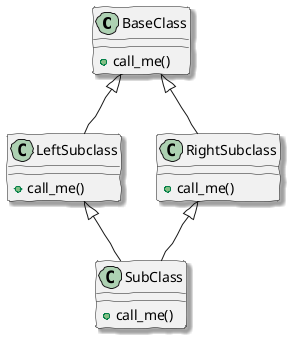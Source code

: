 @startuml diamond_inheritance
'figure 1: diamond diagram'
skinparam Monochrome false
skinparam Handwritten true
skinparam Shadowing true
' hide class circle
' skinparam ClassAttributeFontSize 10

class BaseClass{
    + call_me()
}

class LeftSubclass{
    + call_me()
}

class RightSubclass{
    + call_me()
}

class SubClass{
    + call_me()
}
BaseClass <|-- LeftSubclass
BaseClass <|-- RightSubclass
LeftSubclass <|-- SubClass
RightSubclass <|-- SubClass
@enduml